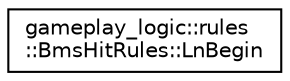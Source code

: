 digraph "Graphical Class Hierarchy"
{
 // LATEX_PDF_SIZE
  edge [fontname="Helvetica",fontsize="10",labelfontname="Helvetica",labelfontsize="10"];
  node [fontname="Helvetica",fontsize="10",shape=record];
  rankdir="LR";
  Node0 [label="gameplay_logic::rules\l::BmsHitRules::LnBegin",height=0.2,width=0.4,color="black", fillcolor="white", style="filled",URL="$structgameplay__logic_1_1rules_1_1BmsHitRules_1_1LnBegin.html",tooltip=" "];
}
